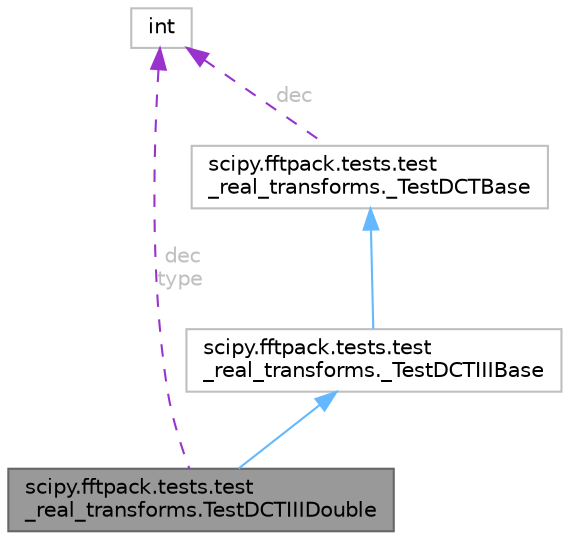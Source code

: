 digraph "scipy.fftpack.tests.test_real_transforms.TestDCTIIIDouble"
{
 // LATEX_PDF_SIZE
  bgcolor="transparent";
  edge [fontname=Helvetica,fontsize=10,labelfontname=Helvetica,labelfontsize=10];
  node [fontname=Helvetica,fontsize=10,shape=box,height=0.2,width=0.4];
  Node1 [id="Node000001",label="scipy.fftpack.tests.test\l_real_transforms.TestDCTIIIDouble",height=0.2,width=0.4,color="gray40", fillcolor="grey60", style="filled", fontcolor="black",tooltip=" "];
  Node2 -> Node1 [id="edge5_Node000001_Node000002",dir="back",color="steelblue1",style="solid",tooltip=" "];
  Node2 [id="Node000002",label="scipy.fftpack.tests.test\l_real_transforms._TestDCTIIIBase",height=0.2,width=0.4,color="grey75", fillcolor="white", style="filled",URL="$d7/d26/classscipy_1_1fftpack_1_1tests_1_1test__real__transforms_1_1__TestDCTIIIBase.html",tooltip=" "];
  Node3 -> Node2 [id="edge6_Node000002_Node000003",dir="back",color="steelblue1",style="solid",tooltip=" "];
  Node3 [id="Node000003",label="scipy.fftpack.tests.test\l_real_transforms._TestDCTBase",height=0.2,width=0.4,color="grey75", fillcolor="white", style="filled",URL="$d2/dd4/classscipy_1_1fftpack_1_1tests_1_1test__real__transforms_1_1__TestDCTBase.html",tooltip=" "];
  Node4 -> Node3 [id="edge7_Node000003_Node000004",dir="back",color="darkorchid3",style="dashed",tooltip=" ",label=" dec",fontcolor="grey" ];
  Node4 [id="Node000004",label="int",height=0.2,width=0.4,color="grey75", fillcolor="white", style="filled",tooltip=" "];
  Node4 -> Node1 [id="edge8_Node000001_Node000004",dir="back",color="darkorchid3",style="dashed",tooltip=" ",label=" dec\ntype",fontcolor="grey" ];
}
